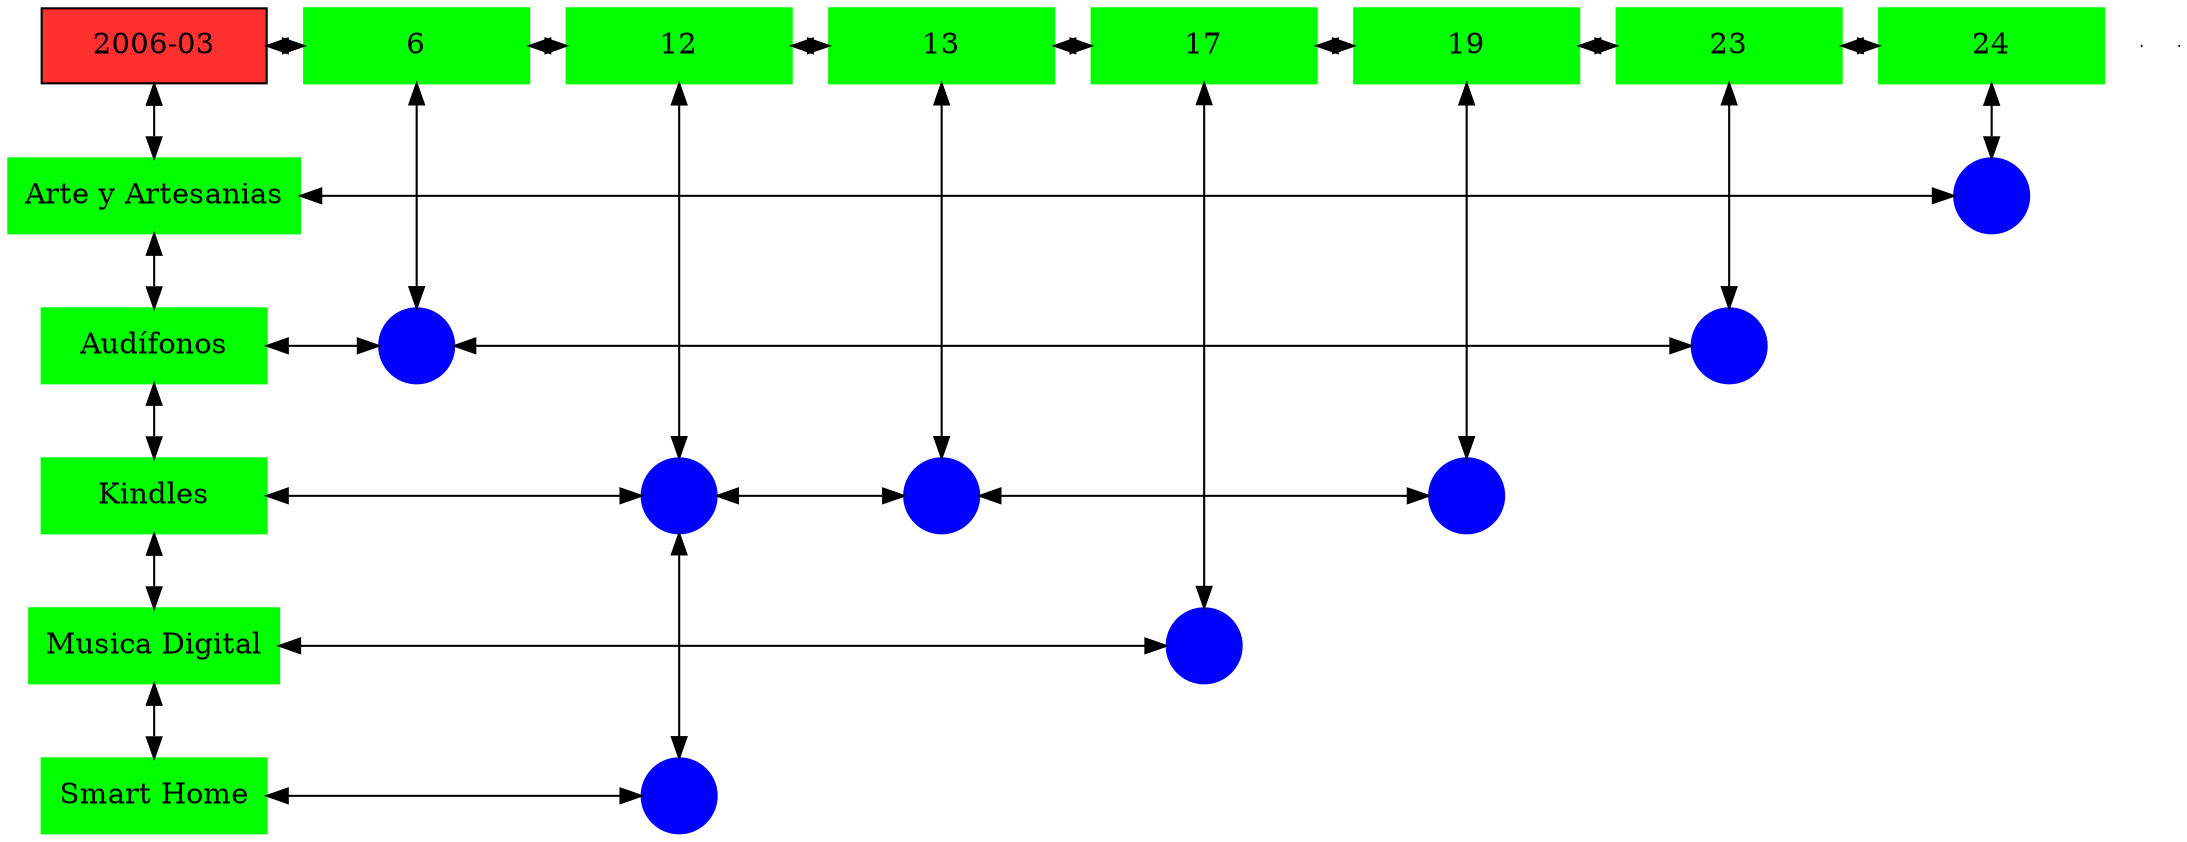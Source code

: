digraph G{
node[shape="box"];
nodeMt[ label = "2006-03", width = 1.5, style = filled, fillcolor = firebrick1, group = 1 ];
e0[ shape = point, width = 0 ];
e1[ shape = point, width = 0 ];
node0xc001fce190[label="6",color=green,style =filled,width = 1.5 group=6];
nodeMt->node0xc001fce190[dir="both"];
{rank=same;nodeMt;node0xc001fce190;}
node0xc002158f00[label="12",color=green,style =filled,width = 1.5 group=12];
node0xc001fce190->node0xc002158f00[dir="both"];
{rank=same;node0xc001fce190;node0xc002158f00;}
node0xc001f2c0a0[label="13",color=green,style =filled,width = 1.5 group=13];
node0xc002158f00->node0xc001f2c0a0[dir="both"];
{rank=same;node0xc002158f00;node0xc001f2c0a0;}
node0xc00207f310[label="17",color=green,style =filled,width = 1.5 group=17];
node0xc001f2c0a0->node0xc00207f310[dir="both"];
{rank=same;node0xc001f2c0a0;node0xc00207f310;}
node0xc002137810[label="19",color=green,style =filled,width = 1.5 group=19];
node0xc00207f310->node0xc002137810[dir="both"];
{rank=same;node0xc00207f310;node0xc002137810;}
node0xc0020d5400[label="23",color=green,style =filled,width = 1.5 group=23];
node0xc002137810->node0xc0020d5400[dir="both"];
{rank=same;node0xc002137810;node0xc0020d5400;}
node0xc001ee43c0[label="24",color=green,style =filled,width = 1.5 group=24];
node0xc0020d5400->node0xc001ee43c0[dir="both"];
{rank=same;node0xc0020d5400;node0xc001ee43c0;}
node0xc001ee4370[label="Arte y Artesanias",color=green,style =filled width = 1.5 group=1];
node0xc001ee2280[label="",color=blue,style =filled, width = 0.5 group=24 shape=circle];
node0xc001ee4370->node0xc001ee2280[dir="both"];
{rank=same;node0xc001ee4370;node0xc001ee2280;}
node0xc001fce140[label="Audífonos",color=green,style =filled width = 1.5 group=1];
node0xc001fc6b80[label="",color=blue,style =filled, width = 0.5 group=6 shape=circle];
node0xc001fce140->node0xc001fc6b80[dir="both"];
{rank=same;node0xc001fce140;node0xc001fc6b80;}
node0xc0020d8e80[label="",color=blue,style =filled, width = 0.5 group=23 shape=circle];
node0xc001fc6b80->node0xc0020d8e80[dir="both"];
{rank=same;node0xc0020d8e80;node0xc001fc6b80;}
node0xc001f2c050[label="Kindles",color=green,style =filled width = 1.5 group=1];
node0xc002157180[label="",color=blue,style =filled, width = 0.5 group=12 shape=circle];
node0xc001f2c050->node0xc002157180[dir="both"];
{rank=same;node0xc001f2c050;node0xc002157180;}
node0xc001f28480[label="",color=blue,style =filled, width = 0.5 group=13 shape=circle];
node0xc002157180->node0xc001f28480[dir="both"];
{rank=same;node0xc001f28480;node0xc002157180;}
node0xc00213e680[label="",color=blue,style =filled, width = 0.5 group=19 shape=circle];
node0xc001f28480->node0xc00213e680[dir="both"];
{rank=same;node0xc00213e680;node0xc001f28480;}
node0xc00207f2c0[label="Musica Digital",color=green,style =filled width = 1.5 group=1];
node0xc00207b500[label="",color=blue,style =filled, width = 0.5 group=17 shape=circle];
node0xc00207f2c0->node0xc00207b500[dir="both"];
{rank=same;node0xc00207f2c0;node0xc00207b500;}
node0xc00218f220[label="Smart Home",color=green,style =filled width = 1.5 group=1];
node0xc002198500[label="",color=blue,style =filled, width = 0.5 group=12 shape=circle];
node0xc00218f220->node0xc002198500[dir="both"];
{rank=same;node0xc00218f220;node0xc002198500;}
node0xc001fce190->node0xc001fc6b80[dir="both"];
node0xc002158f00->node0xc002157180[dir="both"];
node0xc002157180->node0xc002198500[dir="both"];
node0xc001f2c0a0->node0xc001f28480[dir="both"];
node0xc00207f310->node0xc00207b500[dir="both"];
node0xc002137810->node0xc00213e680[dir="both"];
node0xc0020d5400->node0xc0020d8e80[dir="both"];
node0xc001ee43c0->node0xc001ee2280[dir="both"];
nodeMt->node0xc001ee4370[dir="both"];
node0xc001ee4370->node0xc001fce140[dir="both"];
node0xc001fce140->node0xc001f2c050[dir="both"];
node0xc001f2c050->node0xc00207f2c0[dir="both"];
node0xc00207f2c0->node0xc00218f220[dir="both"];
}
